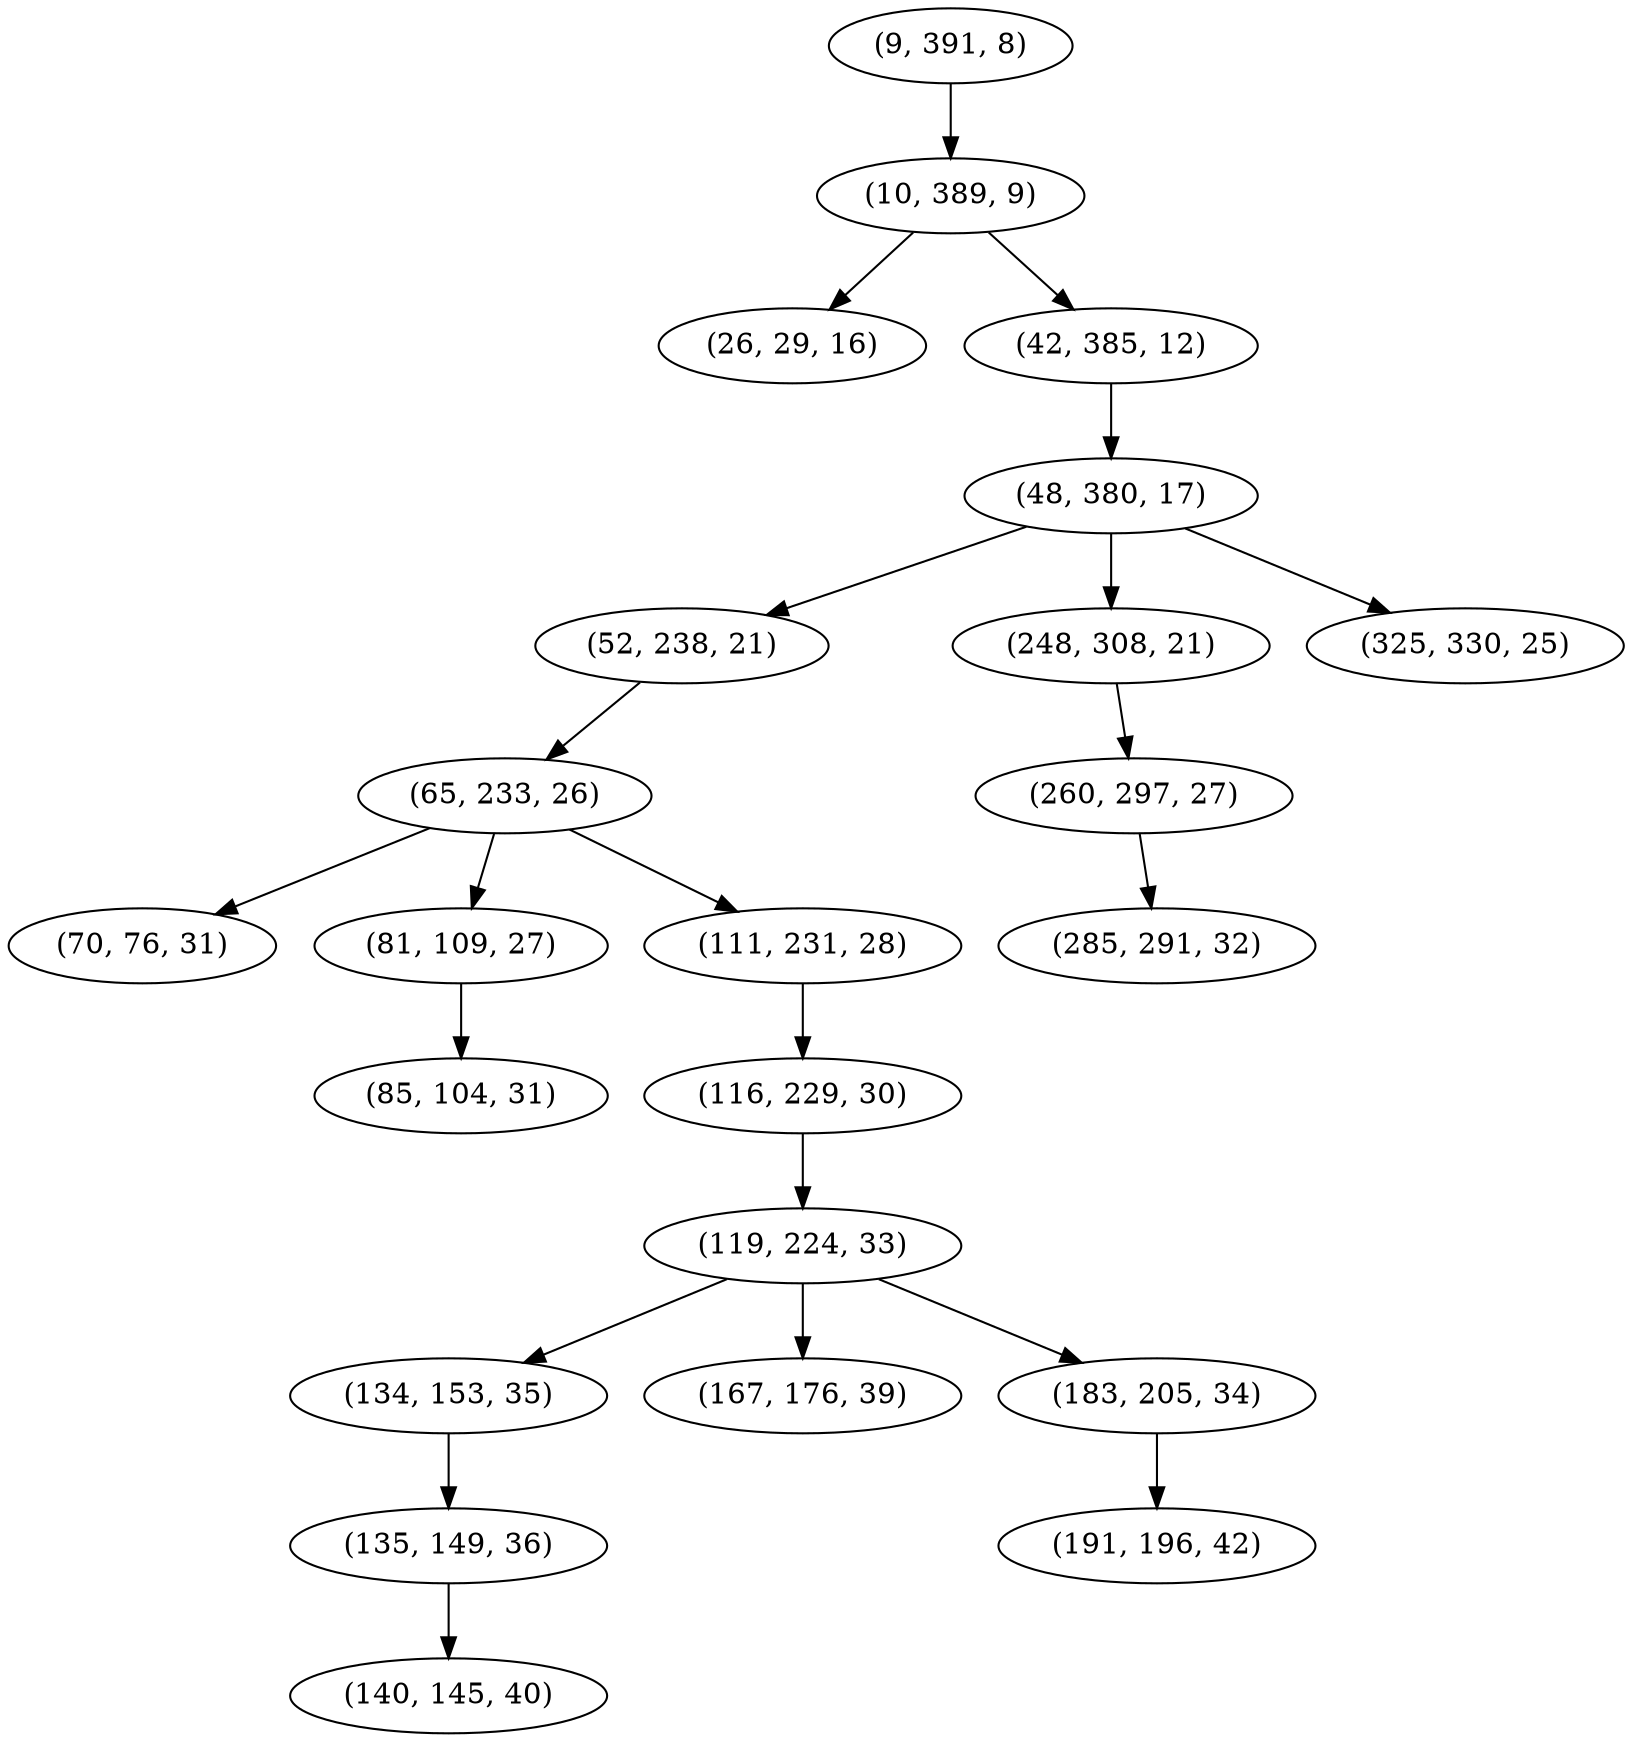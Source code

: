 digraph tree {
    "(9, 391, 8)";
    "(10, 389, 9)";
    "(26, 29, 16)";
    "(42, 385, 12)";
    "(48, 380, 17)";
    "(52, 238, 21)";
    "(65, 233, 26)";
    "(70, 76, 31)";
    "(81, 109, 27)";
    "(85, 104, 31)";
    "(111, 231, 28)";
    "(116, 229, 30)";
    "(119, 224, 33)";
    "(134, 153, 35)";
    "(135, 149, 36)";
    "(140, 145, 40)";
    "(167, 176, 39)";
    "(183, 205, 34)";
    "(191, 196, 42)";
    "(248, 308, 21)";
    "(260, 297, 27)";
    "(285, 291, 32)";
    "(325, 330, 25)";
    "(9, 391, 8)" -> "(10, 389, 9)";
    "(10, 389, 9)" -> "(26, 29, 16)";
    "(10, 389, 9)" -> "(42, 385, 12)";
    "(42, 385, 12)" -> "(48, 380, 17)";
    "(48, 380, 17)" -> "(52, 238, 21)";
    "(48, 380, 17)" -> "(248, 308, 21)";
    "(48, 380, 17)" -> "(325, 330, 25)";
    "(52, 238, 21)" -> "(65, 233, 26)";
    "(65, 233, 26)" -> "(70, 76, 31)";
    "(65, 233, 26)" -> "(81, 109, 27)";
    "(65, 233, 26)" -> "(111, 231, 28)";
    "(81, 109, 27)" -> "(85, 104, 31)";
    "(111, 231, 28)" -> "(116, 229, 30)";
    "(116, 229, 30)" -> "(119, 224, 33)";
    "(119, 224, 33)" -> "(134, 153, 35)";
    "(119, 224, 33)" -> "(167, 176, 39)";
    "(119, 224, 33)" -> "(183, 205, 34)";
    "(134, 153, 35)" -> "(135, 149, 36)";
    "(135, 149, 36)" -> "(140, 145, 40)";
    "(183, 205, 34)" -> "(191, 196, 42)";
    "(248, 308, 21)" -> "(260, 297, 27)";
    "(260, 297, 27)" -> "(285, 291, 32)";
}
